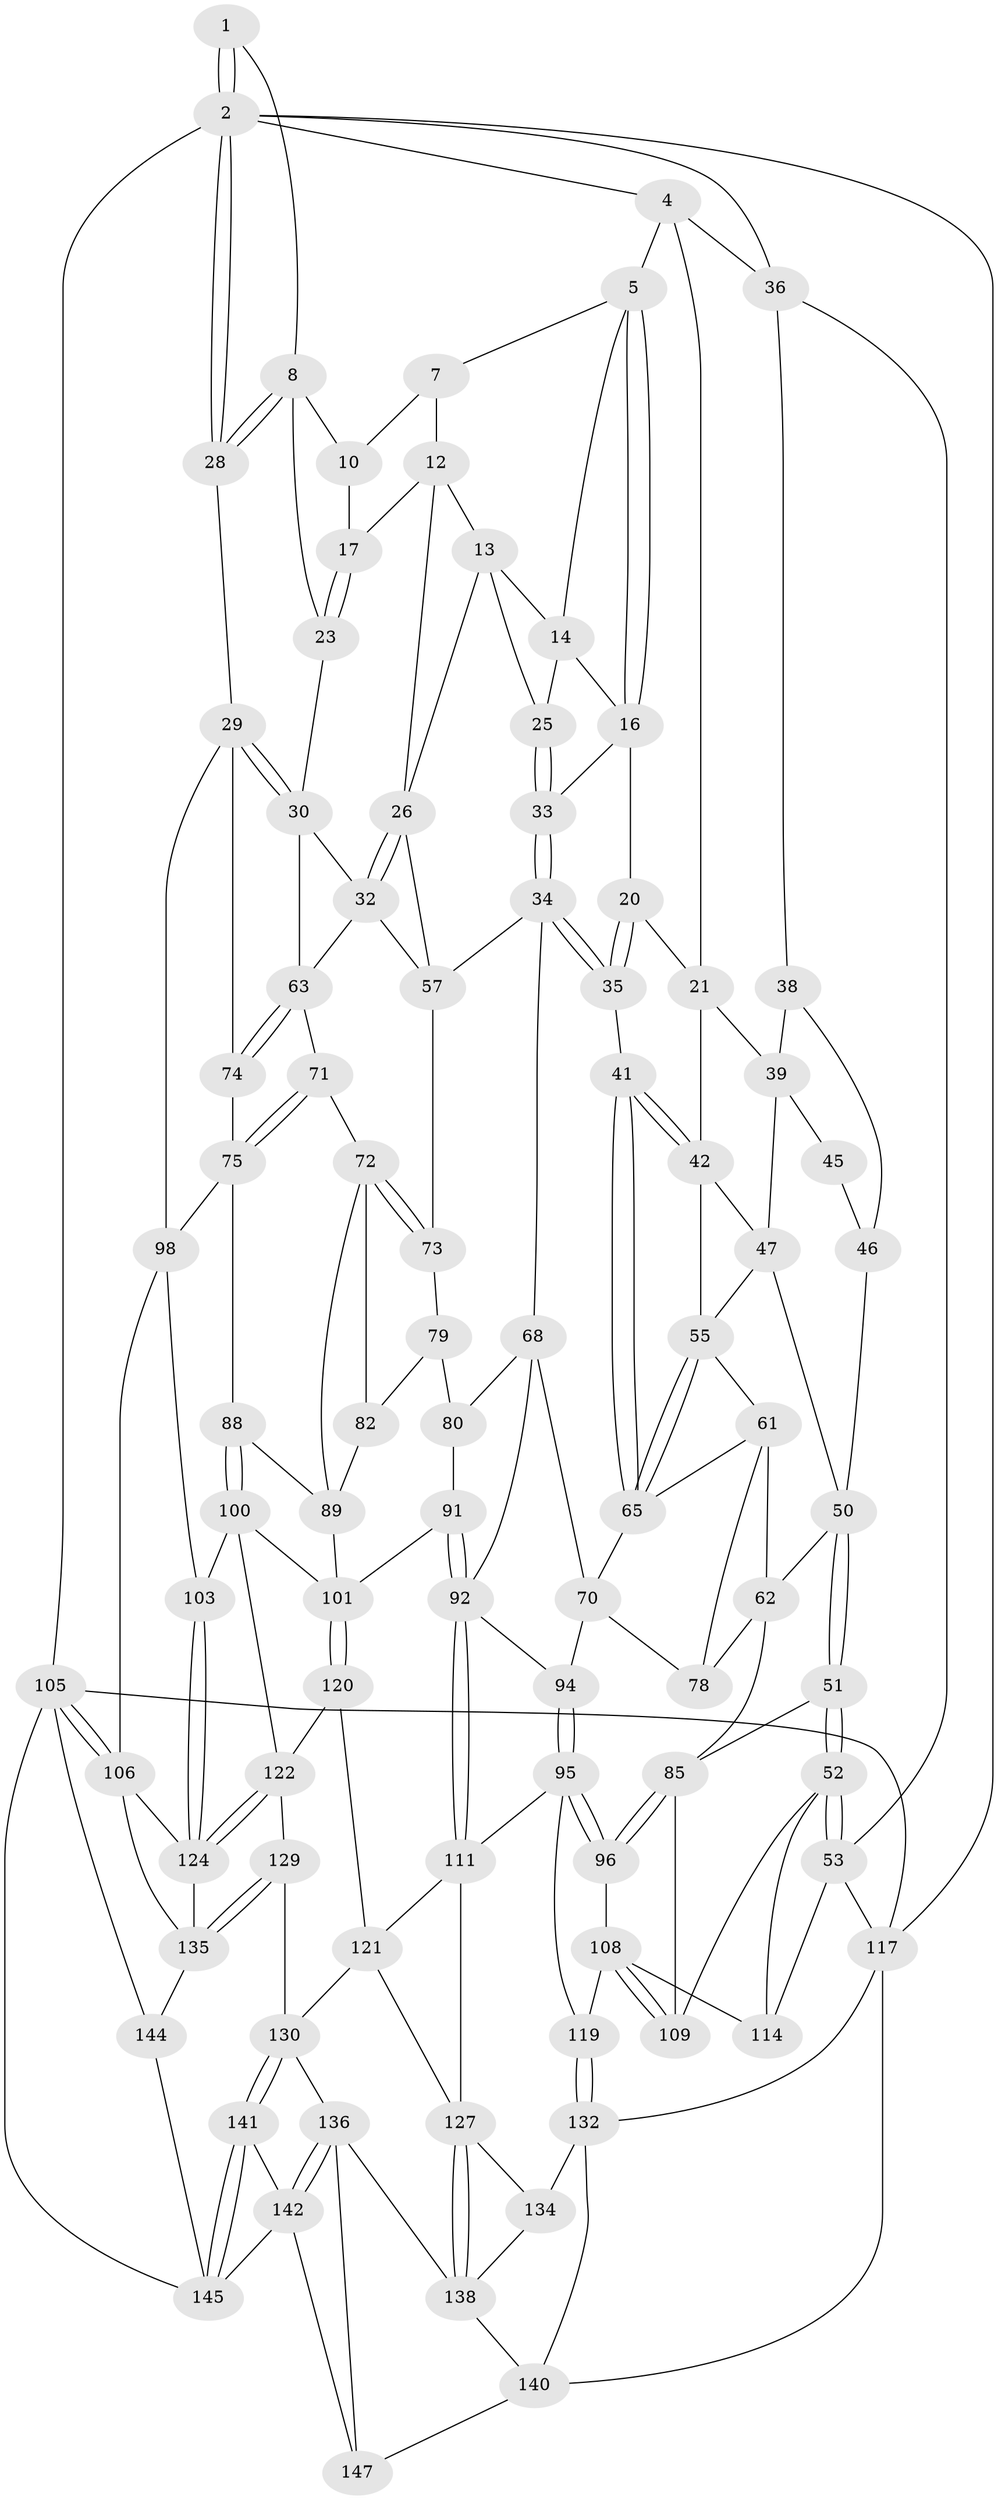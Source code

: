 // Generated by graph-tools (version 1.1) at 2025/24/03/03/25 07:24:33]
// undirected, 91 vertices, 202 edges
graph export_dot {
graph [start="1"]
  node [color=gray90,style=filled];
  1 [pos="+0.9209834324052255+0"];
  2 [pos="+1+0",super="+3"];
  4 [pos="+0.28806781729930026+0",super="+22"];
  5 [pos="+0.40787650345757015+0",super="+6"];
  7 [pos="+0.7238310018888763+0",super="+11"];
  8 [pos="+0.8993101232571868+0.05868197667993414",super="+9"];
  10 [pos="+0.7562082689557595+0.0022564469094161375"];
  12 [pos="+0.6607419918846171+0.07747672422843019",super="+18"];
  13 [pos="+0.6516142622463167+0.08115090182912343",super="+24"];
  14 [pos="+0.6072848547356329+0",super="+15"];
  16 [pos="+0.4960798311229289+0.06344706836891707",super="+19"];
  17 [pos="+0.7602391480580396+0.058013775064347746"];
  20 [pos="+0.38896587492660417+0.11603362415515582"];
  21 [pos="+0.24834285169163114+0",super="+40"];
  23 [pos="+0.8897615964133976+0.0713247120575826"];
  25 [pos="+0.606935316590062+0.14508929125575284"];
  26 [pos="+0.7568978222842127+0.10281516532475972",super="+27"];
  28 [pos="+1+0.1753188818294188"];
  29 [pos="+1+0.263099478916046",super="+76"];
  30 [pos="+0.9534439702915926+0.24536122475109545",super="+31"];
  32 [pos="+0.7874983721990001+0.1777837694555622",super="+60"];
  33 [pos="+0.4771610310900512+0.20295779780245166"];
  34 [pos="+0.44430799315505554+0.25411488212152744",super="+59"];
  35 [pos="+0.38624966810624484+0.22679608683547883"];
  36 [pos="+0+0.04401124253302364",super="+37"];
  38 [pos="+0.022965983421433255+0.10606953309919408"];
  39 [pos="+0.12415021508532562+0.0951838828583124",super="+44"];
  41 [pos="+0.3705716823146566+0.22712918035928567"];
  42 [pos="+0.28878242048651065+0.13822350163432712",super="+43"];
  45 [pos="+0.0901228298983673+0.1607277871837088"];
  46 [pos="+0.04106134961750429+0.16203792114820828",super="+49"];
  47 [pos="+0.20201016824632298+0.2065041899910383",super="+48"];
  50 [pos="+0.02447308208543051+0.3125170719863409",super="+54"];
  51 [pos="+0+0.3614330879857941"];
  52 [pos="+0+0.365732842965993",super="+110"];
  53 [pos="+0+0.36534880841723344",super="+115"];
  55 [pos="+0.25337078852954836+0.23690418958135198",super="+56"];
  57 [pos="+0.6691928625153393+0.2487850975906873",super="+58"];
  61 [pos="+0.20816775101264196+0.24195290910547423",super="+67"];
  62 [pos="+0.09063556865533452+0.32088855333351946",super="+84"];
  63 [pos="+0.8983077866638227+0.2927512601117075",super="+64"];
  65 [pos="+0.3003833167617684+0.26509077382140894",super="+66"];
  68 [pos="+0.4550166057734576+0.3444394126500002",super="+69"];
  70 [pos="+0.33727435936846556+0.3415546754881188",super="+77"];
  71 [pos="+0.7776260763059158+0.37432869048951484"];
  72 [pos="+0.6813339047743364+0.32541308849307504",super="+81"];
  73 [pos="+0.6688934413618449+0.3083259523003574"];
  74 [pos="+0.8650712199747544+0.4248998197951271"];
  75 [pos="+0.821625134331418+0.43929937936641916",super="+87"];
  78 [pos="+0.22395035054973297+0.3777658162080815"];
  79 [pos="+0.5921515607284807+0.3837766539306012",super="+83"];
  80 [pos="+0.48264642700896215+0.36854153065735074",super="+90"];
  82 [pos="+0.606789000901428+0.48517428848420224"];
  85 [pos="+0.16002845722039985+0.4646971265182136",super="+86"];
  88 [pos="+0.7716776759801297+0.47480589658393824"];
  89 [pos="+0.7402978980023573+0.4804336560446498",super="+97"];
  91 [pos="+0.5249638083244151+0.5672862027544416"];
  92 [pos="+0.5219634201501364+0.5714612440766612",super="+93"];
  94 [pos="+0.3302728251981185+0.48656873957202146"];
  95 [pos="+0.28539167714012864+0.5557546656833664",super="+113"];
  96 [pos="+0.25226024784416634+0.5480064332464745"];
  98 [pos="+1+0.49836026042037923",super="+99"];
  100 [pos="+0.7589252738446362+0.6162820706869498",super="+104"];
  101 [pos="+0.7147173313489257+0.61073629060025",super="+102"];
  103 [pos="+0.832522332716299+0.6293069149258992"];
  105 [pos="+1+1",super="+150"];
  106 [pos="+1+0.8997147462181634",super="+107"];
  108 [pos="+0.11907914526437881+0.5798888992195957",super="+116"];
  109 [pos="+0.10832699085358108+0.5638191874832307"];
  111 [pos="+0.5219886987919202+0.5740116001865566",super="+112"];
  114 [pos="+0+0.6500143123161828"];
  117 [pos="+0+1",super="+118"];
  119 [pos="+0.12718860109675245+0.6924443289493761"];
  120 [pos="+0.6448135812624044+0.6572524217737752"];
  121 [pos="+0.575838938925908+0.6509057528988698",super="+126"];
  122 [pos="+0.7396455897348849+0.7593569365792086",super="+123"];
  124 [pos="+0.918584139416947+0.7036830034974881",super="+125"];
  127 [pos="+0.5190839151377395+0.7419854280382752",super="+128"];
  129 [pos="+0.7209119760776558+0.8020854629451367"];
  130 [pos="+0.7127210801711539+0.8075338264508978",super="+131"];
  132 [pos="+0.13002442835615352+0.7169072832572675",super="+133"];
  134 [pos="+0.3490309710841739+0.7604843550555964"];
  135 [pos="+0.8351233838092228+0.8560440300958341",super="+143"];
  136 [pos="+0.5729415576872314+0.825116650783247",super="+137"];
  138 [pos="+0.4482219047192425+0.8528394116100306",super="+139"];
  140 [pos="+0.3401752412490731+0.8708846410459669",super="+148"];
  141 [pos="+0.6944629205227535+0.8830210667551243"];
  142 [pos="+0.6134204542936621+0.9219253474899948",super="+146"];
  144 [pos="+0.8393857548575719+0.9100756347051797"];
  145 [pos="+0.7141443300087388+0.9524194252071492",super="+149"];
  147 [pos="+0.5289073924330101+1"];
  1 -- 2;
  1 -- 2;
  1 -- 8;
  2 -- 28;
  2 -- 28;
  2 -- 105;
  2 -- 4;
  2 -- 117;
  2 -- 36;
  4 -- 5;
  4 -- 21;
  4 -- 36;
  5 -- 16;
  5 -- 16;
  5 -- 14;
  5 -- 7;
  7 -- 10;
  7 -- 12;
  8 -- 28;
  8 -- 28;
  8 -- 10;
  8 -- 23;
  10 -- 17;
  12 -- 13;
  12 -- 17;
  12 -- 26;
  13 -- 14;
  13 -- 25;
  13 -- 26;
  14 -- 16;
  14 -- 25;
  16 -- 33;
  16 -- 20;
  17 -- 23;
  17 -- 23;
  20 -- 21;
  20 -- 35;
  20 -- 35;
  21 -- 42;
  21 -- 39;
  23 -- 30;
  25 -- 33;
  25 -- 33;
  26 -- 32;
  26 -- 32;
  26 -- 57;
  28 -- 29;
  29 -- 30;
  29 -- 30;
  29 -- 74;
  29 -- 98;
  30 -- 63;
  30 -- 32;
  32 -- 57;
  32 -- 63;
  33 -- 34;
  33 -- 34;
  34 -- 35;
  34 -- 35;
  34 -- 68;
  34 -- 57;
  35 -- 41;
  36 -- 53;
  36 -- 38;
  38 -- 39;
  38 -- 46;
  39 -- 47;
  39 -- 45;
  41 -- 42;
  41 -- 42;
  41 -- 65;
  41 -- 65;
  42 -- 55;
  42 -- 47;
  45 -- 46 [weight=2];
  46 -- 50;
  47 -- 50;
  47 -- 55;
  50 -- 51;
  50 -- 51;
  50 -- 62;
  51 -- 52;
  51 -- 52;
  51 -- 85;
  52 -- 53;
  52 -- 53;
  52 -- 114;
  52 -- 109;
  53 -- 114;
  53 -- 117;
  55 -- 65;
  55 -- 65;
  55 -- 61;
  57 -- 73;
  61 -- 62;
  61 -- 78;
  61 -- 65;
  62 -- 85;
  62 -- 78;
  63 -- 74;
  63 -- 74;
  63 -- 71;
  65 -- 70;
  68 -- 80;
  68 -- 70;
  68 -- 92;
  70 -- 94;
  70 -- 78;
  71 -- 72;
  71 -- 75;
  71 -- 75;
  72 -- 73;
  72 -- 73;
  72 -- 89;
  72 -- 82;
  73 -- 79;
  74 -- 75;
  75 -- 88;
  75 -- 98;
  79 -- 80 [weight=2];
  79 -- 82;
  80 -- 91;
  82 -- 89;
  85 -- 96;
  85 -- 96;
  85 -- 109;
  88 -- 89;
  88 -- 100;
  88 -- 100;
  89 -- 101;
  91 -- 92;
  91 -- 92;
  91 -- 101;
  92 -- 111;
  92 -- 111;
  92 -- 94;
  94 -- 95;
  94 -- 95;
  95 -- 96;
  95 -- 96;
  95 -- 119;
  95 -- 111;
  96 -- 108;
  98 -- 103;
  98 -- 106;
  100 -- 101;
  100 -- 122;
  100 -- 103;
  101 -- 120;
  101 -- 120;
  103 -- 124;
  103 -- 124;
  105 -- 106;
  105 -- 106;
  105 -- 144;
  105 -- 117;
  105 -- 145;
  106 -- 135;
  106 -- 124;
  108 -- 109;
  108 -- 109;
  108 -- 114;
  108 -- 119;
  111 -- 121;
  111 -- 127;
  117 -- 132;
  117 -- 140;
  119 -- 132;
  119 -- 132;
  120 -- 121;
  120 -- 122;
  121 -- 130;
  121 -- 127;
  122 -- 124;
  122 -- 124;
  122 -- 129;
  124 -- 135;
  127 -- 138;
  127 -- 138;
  127 -- 134;
  129 -- 130;
  129 -- 135;
  129 -- 135;
  130 -- 141;
  130 -- 141;
  130 -- 136;
  132 -- 134;
  132 -- 140;
  134 -- 138;
  135 -- 144;
  136 -- 142;
  136 -- 142;
  136 -- 138;
  136 -- 147;
  138 -- 140;
  140 -- 147;
  141 -- 142;
  141 -- 145;
  141 -- 145;
  142 -- 147;
  142 -- 145;
  144 -- 145;
}
